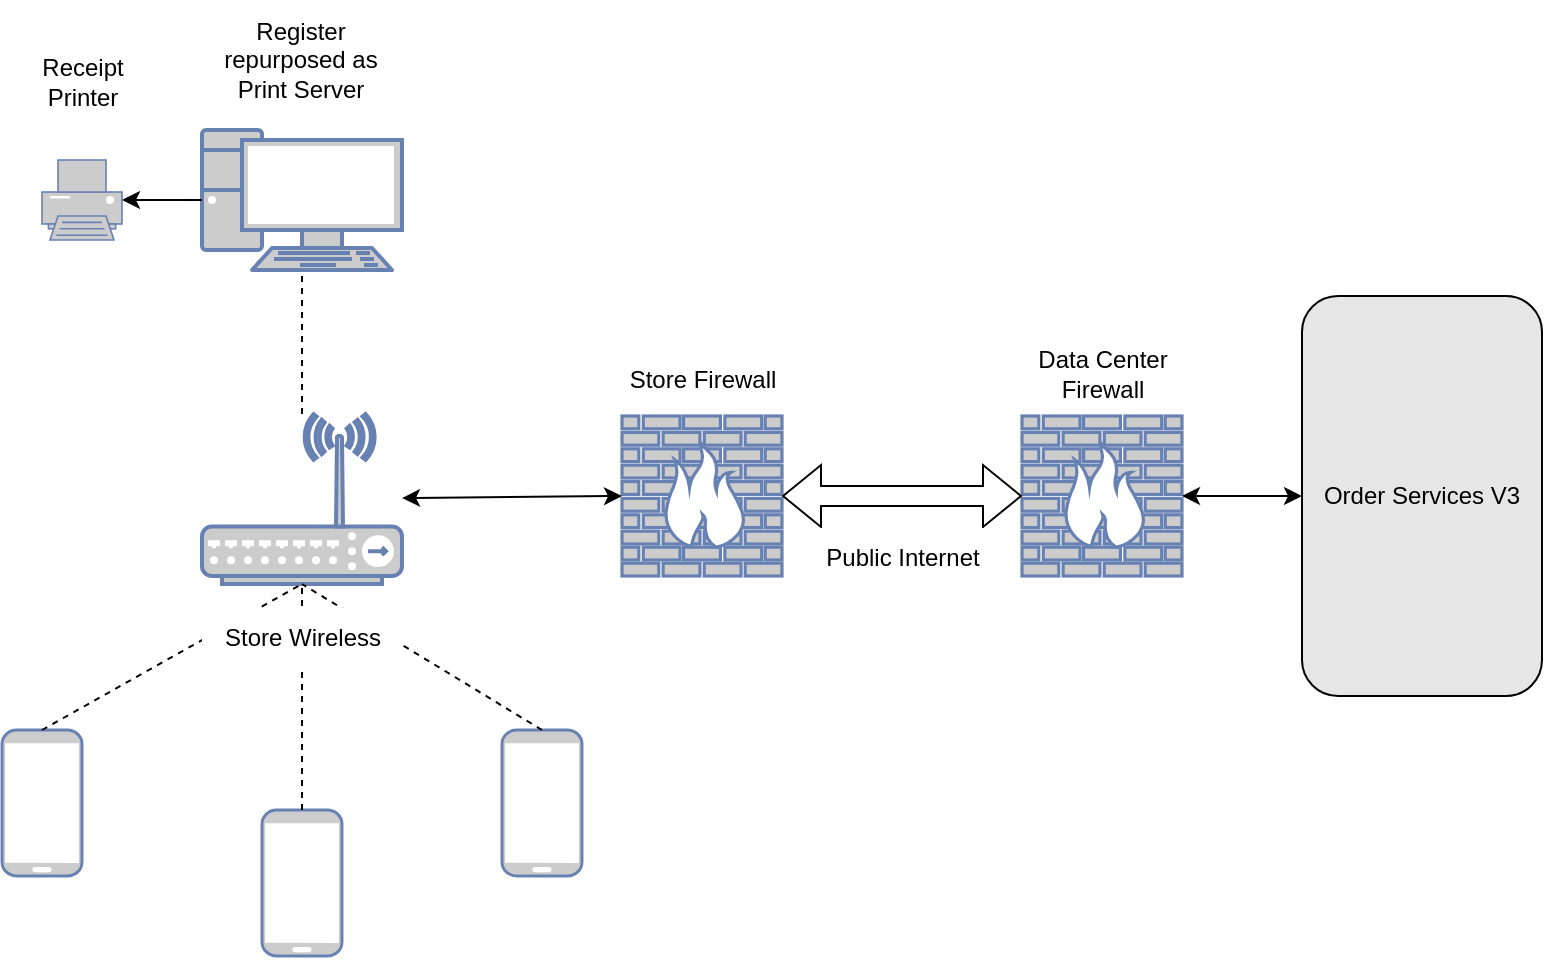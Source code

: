 <mxfile version="21.6.5" type="device">
  <diagram id="VT5-qk6WFC5EqIRkFMpd" name="Page-1">
    <mxGraphModel dx="1242" dy="835" grid="1" gridSize="10" guides="1" tooltips="1" connect="1" arrows="1" fold="1" page="1" pageScale="1" pageWidth="827" pageHeight="1169" background="#ffffff" math="0" shadow="0">
      <root>
        <mxCell id="0" />
        <mxCell id="1" parent="0" />
        <mxCell id="61RWIP3PTDsslm8WMMJb-1" value="" style="fontColor=#0066CC;verticalAlign=top;verticalLabelPosition=bottom;labelPosition=center;align=center;html=1;outlineConnect=0;fillColor=#CCCCCC;strokeColor=#6881B3;gradientColor=none;gradientDirection=north;strokeWidth=2;shape=mxgraph.networks.mobile;" vertex="1" parent="1">
          <mxGeometry x="40" y="527" width="40" height="73" as="geometry" />
        </mxCell>
        <mxCell id="61RWIP3PTDsslm8WMMJb-2" value="" style="fontColor=#0066CC;verticalAlign=top;verticalLabelPosition=bottom;labelPosition=center;align=center;html=1;outlineConnect=0;fillColor=#CCCCCC;strokeColor=#6881B3;gradientColor=none;gradientDirection=north;strokeWidth=2;shape=mxgraph.networks.mobile;" vertex="1" parent="1">
          <mxGeometry x="290" y="527" width="40" height="73" as="geometry" />
        </mxCell>
        <mxCell id="61RWIP3PTDsslm8WMMJb-3" value="" style="fontColor=#0066CC;verticalAlign=top;verticalLabelPosition=bottom;labelPosition=center;align=center;html=1;outlineConnect=0;fillColor=#CCCCCC;strokeColor=#6881B3;gradientColor=none;gradientDirection=north;strokeWidth=2;shape=mxgraph.networks.mobile;" vertex="1" parent="1">
          <mxGeometry x="170" y="567" width="40" height="73" as="geometry" />
        </mxCell>
        <mxCell id="61RWIP3PTDsslm8WMMJb-4" value="" style="fontColor=#0066CC;verticalAlign=top;verticalLabelPosition=bottom;labelPosition=center;align=center;html=1;outlineConnect=0;fillColor=#CCCCCC;strokeColor=#6881B3;gradientColor=none;gradientDirection=north;strokeWidth=2;shape=mxgraph.networks.wireless_hub;" vertex="1" parent="1">
          <mxGeometry x="140" y="369" width="100" height="85" as="geometry" />
        </mxCell>
        <mxCell id="61RWIP3PTDsslm8WMMJb-5" value="" style="fontColor=#0066CC;verticalAlign=top;verticalLabelPosition=bottom;labelPosition=center;align=center;html=1;outlineConnect=0;fillColor=#CCCCCC;strokeColor=#6881B3;gradientColor=none;gradientDirection=north;strokeWidth=2;shape=mxgraph.networks.pc;" vertex="1" parent="1">
          <mxGeometry x="140" y="227" width="100" height="70" as="geometry" />
        </mxCell>
        <mxCell id="61RWIP3PTDsslm8WMMJb-6" value="" style="fontColor=#0066CC;verticalAlign=top;verticalLabelPosition=bottom;labelPosition=center;align=center;html=1;outlineConnect=0;fillColor=#CCCCCC;strokeColor=#6881B3;gradientColor=none;gradientDirection=north;strokeWidth=2;shape=mxgraph.networks.printer;" vertex="1" parent="1">
          <mxGeometry x="60" y="242" width="40" height="40" as="geometry" />
        </mxCell>
        <mxCell id="61RWIP3PTDsslm8WMMJb-7" value="" style="fontColor=#0066CC;verticalAlign=top;verticalLabelPosition=bottom;labelPosition=center;align=center;html=1;outlineConnect=0;fillColor=#CCCCCC;strokeColor=#6881B3;gradientColor=none;gradientDirection=north;strokeWidth=2;shape=mxgraph.networks.firewall;" vertex="1" parent="1">
          <mxGeometry x="350" y="370" width="80" height="80" as="geometry" />
        </mxCell>
        <mxCell id="61RWIP3PTDsslm8WMMJb-8" value="" style="fontColor=#0066CC;verticalAlign=top;verticalLabelPosition=bottom;labelPosition=center;align=center;html=1;outlineConnect=0;fillColor=#CCCCCC;strokeColor=#6881B3;gradientColor=none;gradientDirection=north;strokeWidth=2;shape=mxgraph.networks.firewall;" vertex="1" parent="1">
          <mxGeometry x="550" y="370" width="80" height="80" as="geometry" />
        </mxCell>
        <mxCell id="61RWIP3PTDsslm8WMMJb-9" value="&lt;font color=&quot;#000000&quot;&gt;Order Services V3&lt;/font&gt;" style="rounded=1;whiteSpace=wrap;html=1;fillColor=#E6E6E6;" vertex="1" parent="1">
          <mxGeometry x="690" y="310" width="120" height="200" as="geometry" />
        </mxCell>
        <mxCell id="61RWIP3PTDsslm8WMMJb-10" value="" style="endArrow=none;dashed=1;html=1;rounded=0;exitX=0.5;exitY=0;exitDx=0;exitDy=0;exitPerimeter=0;entryX=0.5;entryY=1;entryDx=0;entryDy=0;entryPerimeter=0;" edge="1" parent="1" source="61RWIP3PTDsslm8WMMJb-1" target="61RWIP3PTDsslm8WMMJb-4">
          <mxGeometry width="50" height="50" relative="1" as="geometry">
            <mxPoint x="450" y="487" as="sourcePoint" />
            <mxPoint x="500" y="437" as="targetPoint" />
          </mxGeometry>
        </mxCell>
        <mxCell id="61RWIP3PTDsslm8WMMJb-11" value="" style="endArrow=none;dashed=1;html=1;rounded=0;exitX=0.5;exitY=0;exitDx=0;exitDy=0;exitPerimeter=0;entryX=0.5;entryY=1;entryDx=0;entryDy=0;entryPerimeter=0;" edge="1" parent="1" source="61RWIP3PTDsslm8WMMJb-3" target="61RWIP3PTDsslm8WMMJb-4">
          <mxGeometry width="50" height="50" relative="1" as="geometry">
            <mxPoint x="75" y="537" as="sourcePoint" />
            <mxPoint x="200" y="464" as="targetPoint" />
          </mxGeometry>
        </mxCell>
        <mxCell id="61RWIP3PTDsslm8WMMJb-12" value="" style="endArrow=none;dashed=1;html=1;rounded=0;exitX=0.5;exitY=0;exitDx=0;exitDy=0;exitPerimeter=0;entryX=0.5;entryY=1;entryDx=0;entryDy=0;entryPerimeter=0;" edge="1" parent="1" source="61RWIP3PTDsslm8WMMJb-2" target="61RWIP3PTDsslm8WMMJb-4">
          <mxGeometry width="50" height="50" relative="1" as="geometry">
            <mxPoint x="195" y="577" as="sourcePoint" />
            <mxPoint x="200" y="464" as="targetPoint" />
          </mxGeometry>
        </mxCell>
        <mxCell id="61RWIP3PTDsslm8WMMJb-13" value="" style="endArrow=none;dashed=1;html=1;rounded=0;entryX=0.5;entryY=1;entryDx=0;entryDy=0;entryPerimeter=0;" edge="1" parent="1" source="61RWIP3PTDsslm8WMMJb-4" target="61RWIP3PTDsslm8WMMJb-5">
          <mxGeometry width="50" height="50" relative="1" as="geometry">
            <mxPoint x="205" y="587" as="sourcePoint" />
            <mxPoint x="210" y="474" as="targetPoint" />
          </mxGeometry>
        </mxCell>
        <mxCell id="61RWIP3PTDsslm8WMMJb-14" value="" style="endArrow=classic;html=1;rounded=0;entryX=1;entryY=0.5;entryDx=0;entryDy=0;entryPerimeter=0;exitX=0;exitY=0.5;exitDx=0;exitDy=0;exitPerimeter=0;" edge="1" parent="1" source="61RWIP3PTDsslm8WMMJb-5" target="61RWIP3PTDsslm8WMMJb-6">
          <mxGeometry width="50" height="50" relative="1" as="geometry">
            <mxPoint x="450" y="512" as="sourcePoint" />
            <mxPoint x="500" y="462" as="targetPoint" />
          </mxGeometry>
        </mxCell>
        <mxCell id="61RWIP3PTDsslm8WMMJb-15" value="" style="endArrow=classic;startArrow=classic;html=1;rounded=0;entryX=0;entryY=0.5;entryDx=0;entryDy=0;entryPerimeter=0;" edge="1" parent="1" source="61RWIP3PTDsslm8WMMJb-4" target="61RWIP3PTDsslm8WMMJb-7">
          <mxGeometry width="50" height="50" relative="1" as="geometry">
            <mxPoint x="450" y="660" as="sourcePoint" />
            <mxPoint x="500" y="610" as="targetPoint" />
          </mxGeometry>
        </mxCell>
        <mxCell id="61RWIP3PTDsslm8WMMJb-16" value="" style="shape=flexArrow;endArrow=classic;startArrow=classic;html=1;rounded=0;entryX=0;entryY=0.5;entryDx=0;entryDy=0;entryPerimeter=0;exitX=1;exitY=0.5;exitDx=0;exitDy=0;exitPerimeter=0;" edge="1" parent="1" source="61RWIP3PTDsslm8WMMJb-7" target="61RWIP3PTDsslm8WMMJb-8">
          <mxGeometry width="100" height="100" relative="1" as="geometry">
            <mxPoint x="430" y="530" as="sourcePoint" />
            <mxPoint x="530" y="430" as="targetPoint" />
          </mxGeometry>
        </mxCell>
        <mxCell id="61RWIP3PTDsslm8WMMJb-17" value="" style="endArrow=classic;startArrow=classic;html=1;rounded=0;entryX=0;entryY=0.5;entryDx=0;entryDy=0;exitX=1;exitY=0.5;exitDx=0;exitDy=0;exitPerimeter=0;" edge="1" parent="1" source="61RWIP3PTDsslm8WMMJb-8" target="61RWIP3PTDsslm8WMMJb-9">
          <mxGeometry width="50" height="50" relative="1" as="geometry">
            <mxPoint x="250" y="421" as="sourcePoint" />
            <mxPoint x="360" y="420" as="targetPoint" />
          </mxGeometry>
        </mxCell>
        <mxCell id="61RWIP3PTDsslm8WMMJb-18" value="Store Firewall" style="text;html=1;align=center;verticalAlign=middle;resizable=0;points=[];autosize=1;strokeColor=none;fillColor=default;" vertex="1" parent="1">
          <mxGeometry x="340" y="337" width="100" height="30" as="geometry" />
        </mxCell>
        <mxCell id="61RWIP3PTDsslm8WMMJb-19" value="Data Center&lt;br&gt;Firewall" style="text;html=1;align=center;verticalAlign=middle;resizable=0;points=[];autosize=1;strokeColor=none;fillColor=default;" vertex="1" parent="1">
          <mxGeometry x="545" y="329" width="90" height="40" as="geometry" />
        </mxCell>
        <mxCell id="61RWIP3PTDsslm8WMMJb-20" value="Public Internet" style="text;html=1;align=center;verticalAlign=middle;resizable=0;points=[];autosize=1;strokeColor=none;fillColor=default;" vertex="1" parent="1">
          <mxGeometry x="440" y="426" width="100" height="30" as="geometry" />
        </mxCell>
        <mxCell id="61RWIP3PTDsslm8WMMJb-21" value="Store Wireless" style="text;html=1;align=center;verticalAlign=middle;resizable=0;points=[];autosize=1;strokeColor=none;fillColor=default;" vertex="1" parent="1">
          <mxGeometry x="140" y="466" width="100" height="30" as="geometry" />
        </mxCell>
        <mxCell id="61RWIP3PTDsslm8WMMJb-22" value="Receipt&lt;br&gt;Printer" style="text;html=1;align=center;verticalAlign=middle;resizable=0;points=[];autosize=1;strokeColor=none;fillColor=default;" vertex="1" parent="1">
          <mxGeometry x="50" y="183" width="60" height="40" as="geometry" />
        </mxCell>
        <mxCell id="61RWIP3PTDsslm8WMMJb-23" value="Register&lt;br&gt;repurposed as&lt;br&gt;Print Server" style="text;html=1;align=center;verticalAlign=middle;resizable=0;points=[];autosize=1;strokeColor=none;fillColor=default;" vertex="1" parent="1">
          <mxGeometry x="139" y="162" width="100" height="60" as="geometry" />
        </mxCell>
      </root>
    </mxGraphModel>
  </diagram>
</mxfile>
